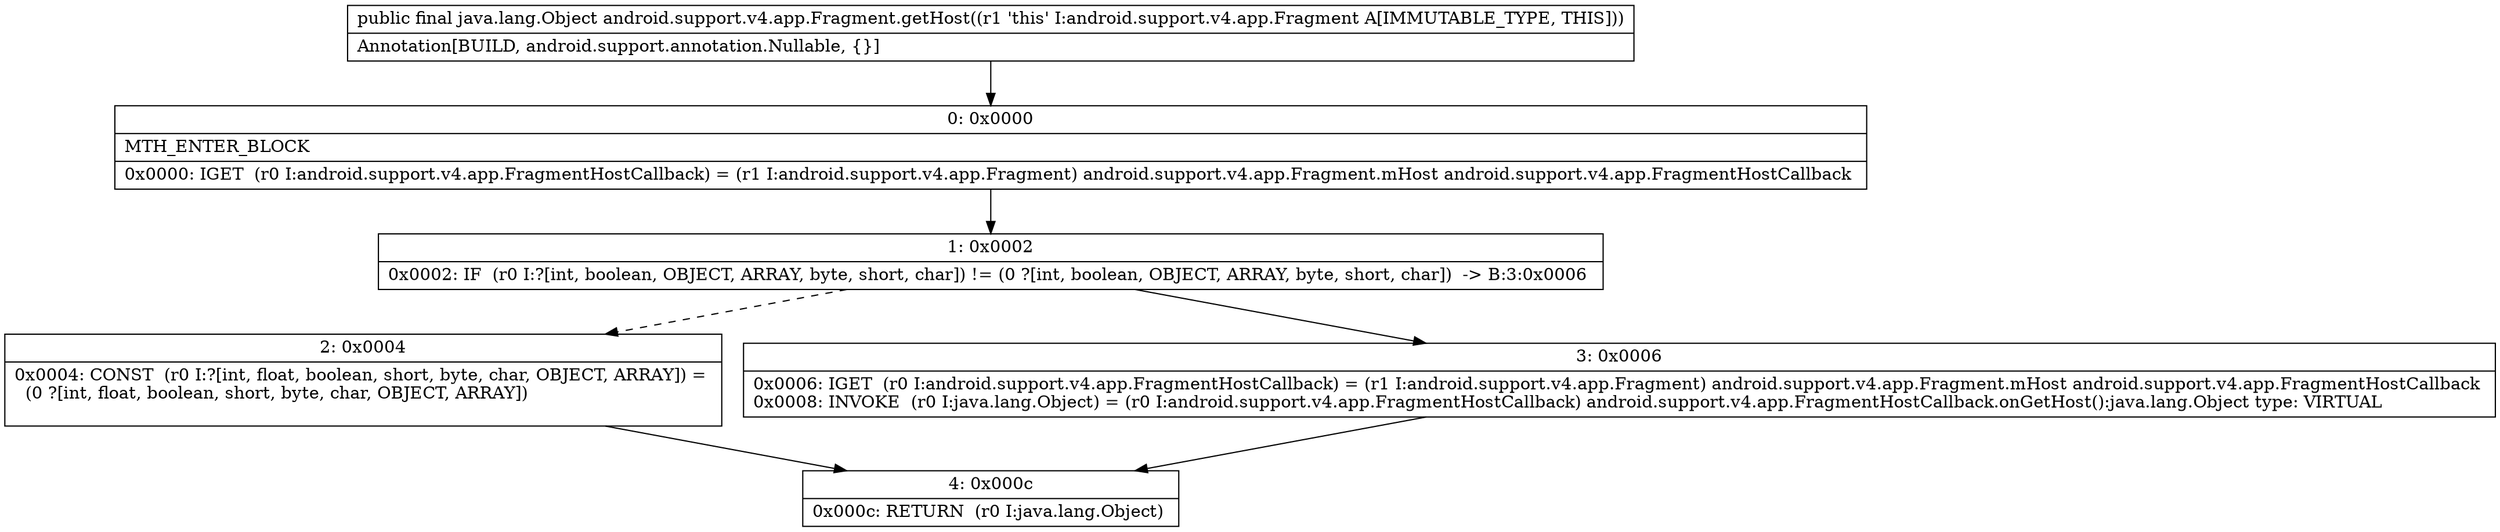 digraph "CFG forandroid.support.v4.app.Fragment.getHost()Ljava\/lang\/Object;" {
Node_0 [shape=record,label="{0\:\ 0x0000|MTH_ENTER_BLOCK\l|0x0000: IGET  (r0 I:android.support.v4.app.FragmentHostCallback) = (r1 I:android.support.v4.app.Fragment) android.support.v4.app.Fragment.mHost android.support.v4.app.FragmentHostCallback \l}"];
Node_1 [shape=record,label="{1\:\ 0x0002|0x0002: IF  (r0 I:?[int, boolean, OBJECT, ARRAY, byte, short, char]) != (0 ?[int, boolean, OBJECT, ARRAY, byte, short, char])  \-\> B:3:0x0006 \l}"];
Node_2 [shape=record,label="{2\:\ 0x0004|0x0004: CONST  (r0 I:?[int, float, boolean, short, byte, char, OBJECT, ARRAY]) = \l  (0 ?[int, float, boolean, short, byte, char, OBJECT, ARRAY])\l \l}"];
Node_3 [shape=record,label="{3\:\ 0x0006|0x0006: IGET  (r0 I:android.support.v4.app.FragmentHostCallback) = (r1 I:android.support.v4.app.Fragment) android.support.v4.app.Fragment.mHost android.support.v4.app.FragmentHostCallback \l0x0008: INVOKE  (r0 I:java.lang.Object) = (r0 I:android.support.v4.app.FragmentHostCallback) android.support.v4.app.FragmentHostCallback.onGetHost():java.lang.Object type: VIRTUAL \l}"];
Node_4 [shape=record,label="{4\:\ 0x000c|0x000c: RETURN  (r0 I:java.lang.Object) \l}"];
MethodNode[shape=record,label="{public final java.lang.Object android.support.v4.app.Fragment.getHost((r1 'this' I:android.support.v4.app.Fragment A[IMMUTABLE_TYPE, THIS]))  | Annotation[BUILD, android.support.annotation.Nullable, \{\}]\l}"];
MethodNode -> Node_0;
Node_0 -> Node_1;
Node_1 -> Node_2[style=dashed];
Node_1 -> Node_3;
Node_2 -> Node_4;
Node_3 -> Node_4;
}

